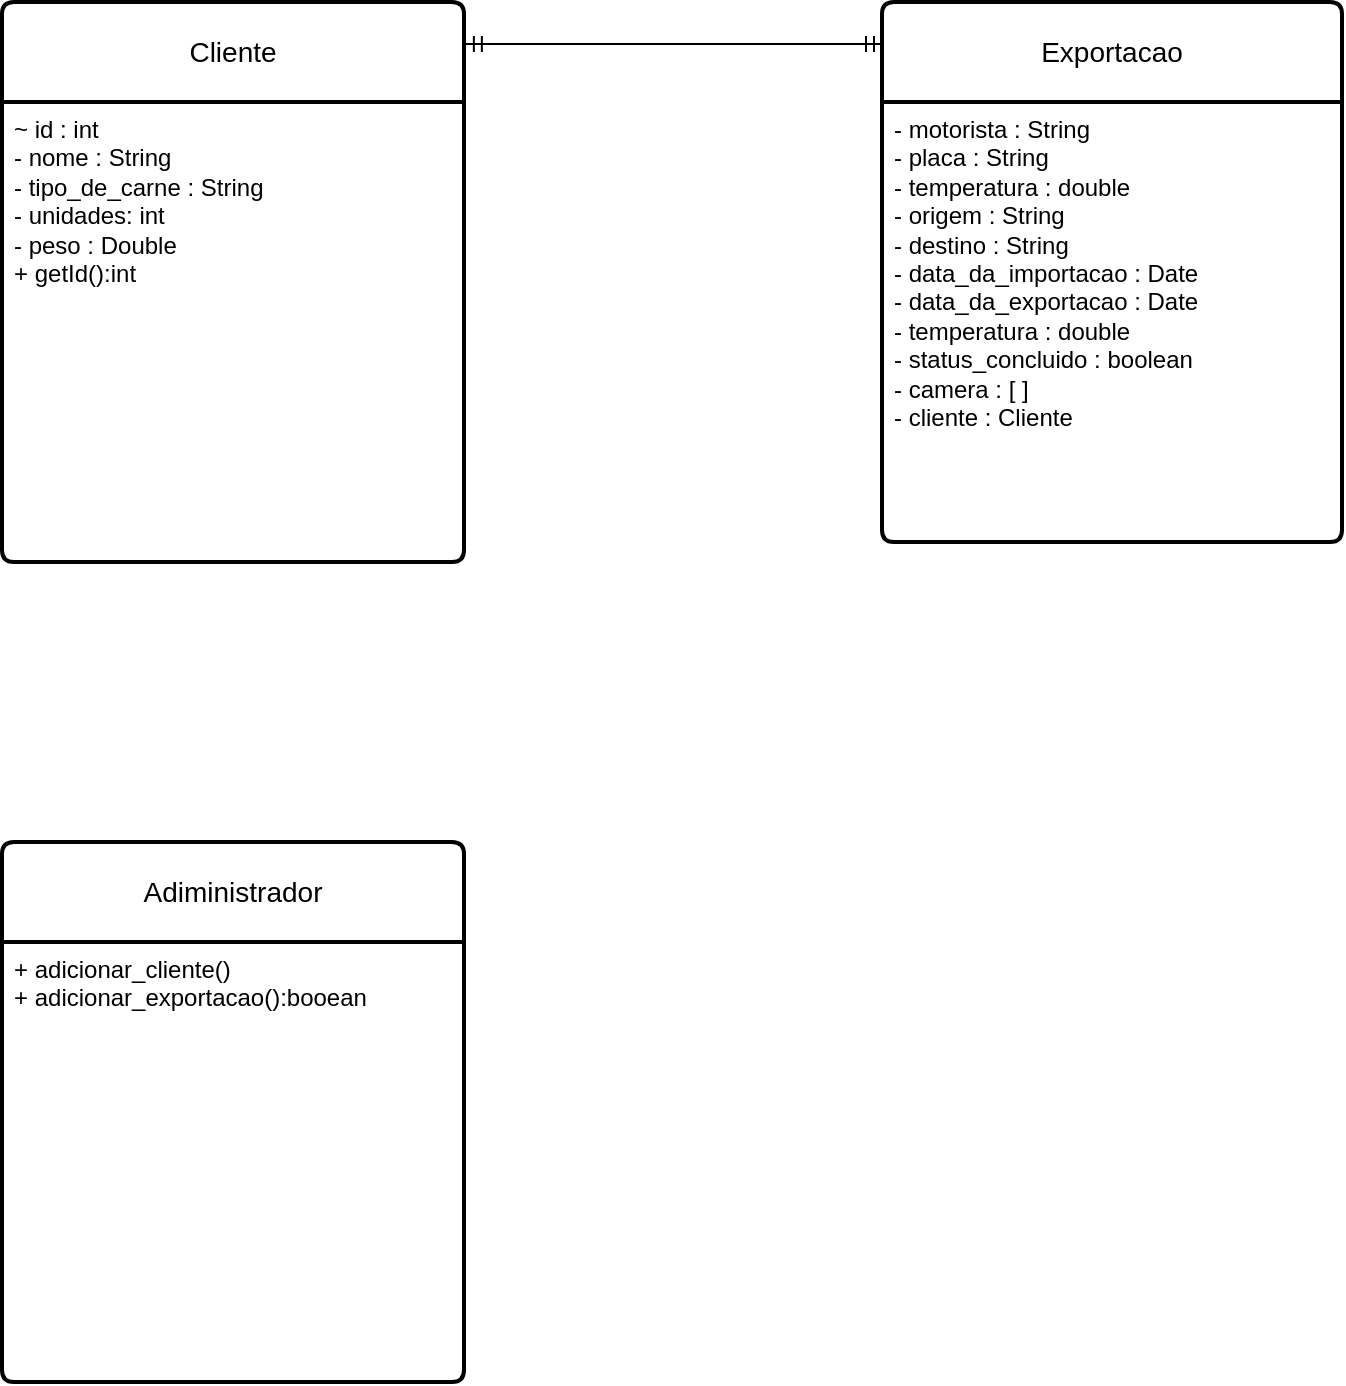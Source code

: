 <mxfile version="27.1.6">
  <diagram id="yQBMPdMcDbC1xDPjM6LQ" name="Página-1">
    <mxGraphModel dx="872" dy="600" grid="1" gridSize="10" guides="1" tooltips="1" connect="1" arrows="1" fold="1" page="1" pageScale="1" pageWidth="827" pageHeight="1169" math="0" shadow="0">
      <root>
        <mxCell id="0" />
        <mxCell id="1" parent="0" />
        <mxCell id="ZjHYPKigzPH8DQw12Ac6-1" value="Cliente" style="swimlane;childLayout=stackLayout;horizontal=1;startSize=50;horizontalStack=0;rounded=1;fontSize=14;fontStyle=0;strokeWidth=2;resizeParent=0;resizeLast=1;shadow=0;dashed=0;align=center;arcSize=4;whiteSpace=wrap;html=1;" parent="1" vertex="1">
          <mxGeometry x="40" y="400" width="231" height="280" as="geometry" />
        </mxCell>
        <mxCell id="ZjHYPKigzPH8DQw12Ac6-2" value="~ id : int&lt;div&gt;- nome : String&lt;/div&gt;&lt;div&gt;- tipo_de_carne : String&lt;/div&gt;&lt;div&gt;- unidades: int&lt;/div&gt;&lt;div&gt;- peso : Double&lt;/div&gt;&lt;div&gt;+ getId():int&lt;/div&gt;&lt;div&gt;&lt;br&gt;&lt;/div&gt;" style="align=left;strokeColor=none;fillColor=none;spacingLeft=4;spacingRight=4;fontSize=12;verticalAlign=top;resizable=0;rotatable=0;part=1;html=1;whiteSpace=wrap;" parent="ZjHYPKigzPH8DQw12Ac6-1" vertex="1">
          <mxGeometry y="50" width="231" height="230" as="geometry" />
        </mxCell>
        <mxCell id="ZjHYPKigzPH8DQw12Ac6-3" value="Adiministrador" style="swimlane;childLayout=stackLayout;horizontal=1;startSize=50;horizontalStack=0;rounded=1;fontSize=14;fontStyle=0;strokeWidth=2;resizeParent=0;resizeLast=1;shadow=0;dashed=0;align=center;arcSize=4;whiteSpace=wrap;html=1;" parent="1" vertex="1">
          <mxGeometry x="40" y="820" width="231" height="270" as="geometry" />
        </mxCell>
        <mxCell id="ZjHYPKigzPH8DQw12Ac6-4" value="+ adicionar_cliente()&lt;br&gt;+ adicionar_exportacao():booean" style="align=left;strokeColor=none;fillColor=none;spacingLeft=4;spacingRight=4;fontSize=12;verticalAlign=top;resizable=0;rotatable=0;part=1;html=1;whiteSpace=wrap;" parent="ZjHYPKigzPH8DQw12Ac6-3" vertex="1">
          <mxGeometry y="50" width="231" height="220" as="geometry" />
        </mxCell>
        <mxCell id="ZjHYPKigzPH8DQw12Ac6-6" value="Exportacao" style="swimlane;childLayout=stackLayout;horizontal=1;startSize=50;horizontalStack=0;rounded=1;fontSize=14;fontStyle=0;strokeWidth=2;resizeParent=0;resizeLast=1;shadow=0;dashed=0;align=center;arcSize=4;whiteSpace=wrap;html=1;" parent="1" vertex="1">
          <mxGeometry x="480" y="400" width="230" height="270" as="geometry" />
        </mxCell>
        <mxCell id="ZjHYPKigzPH8DQw12Ac6-7" value="&lt;div&gt;- motorista : String&lt;/div&gt;&lt;div&gt;- placa : String&lt;/div&gt;&lt;div&gt;- temperatura : double&lt;/div&gt;&lt;div&gt;- origem : String&lt;/div&gt;&lt;div&gt;- destino : String&lt;/div&gt;&lt;div&gt;- data_da_importacao : Date&lt;/div&gt;&lt;div&gt;- data_da_exportacao : Date&lt;/div&gt;&lt;div&gt;- temperatura : double&lt;/div&gt;&lt;div&gt;- status_concluido : boolean&lt;/div&gt;&lt;div&gt;- camera : [ ]&lt;/div&gt;&lt;div&gt;- cliente : Cliente&lt;/div&gt;&lt;div&gt;&lt;br&gt;&lt;/div&gt;&lt;div&gt;&lt;br&gt;&lt;/div&gt;" style="align=left;strokeColor=none;fillColor=none;spacingLeft=4;spacingRight=4;fontSize=12;verticalAlign=top;resizable=0;rotatable=0;part=1;html=1;whiteSpace=wrap;" parent="ZjHYPKigzPH8DQw12Ac6-6" vertex="1">
          <mxGeometry y="50" width="230" height="220" as="geometry" />
        </mxCell>
        <mxCell id="ek5JBmNl_99TpSSk-Pa2-1" value="" style="edgeStyle=entityRelationEdgeStyle;fontSize=12;html=1;endArrow=ERmandOne;startArrow=ERmandOne;rounded=0;exitX=1.004;exitY=0.075;exitDx=0;exitDy=0;exitPerimeter=0;entryX=0;entryY=0.078;entryDx=0;entryDy=0;entryPerimeter=0;" edge="1" parent="1" source="ZjHYPKigzPH8DQw12Ac6-1" target="ZjHYPKigzPH8DQw12Ac6-6">
          <mxGeometry width="100" height="100" relative="1" as="geometry">
            <mxPoint x="360" y="670" as="sourcePoint" />
            <mxPoint x="460" y="570" as="targetPoint" />
          </mxGeometry>
        </mxCell>
      </root>
    </mxGraphModel>
  </diagram>
</mxfile>
